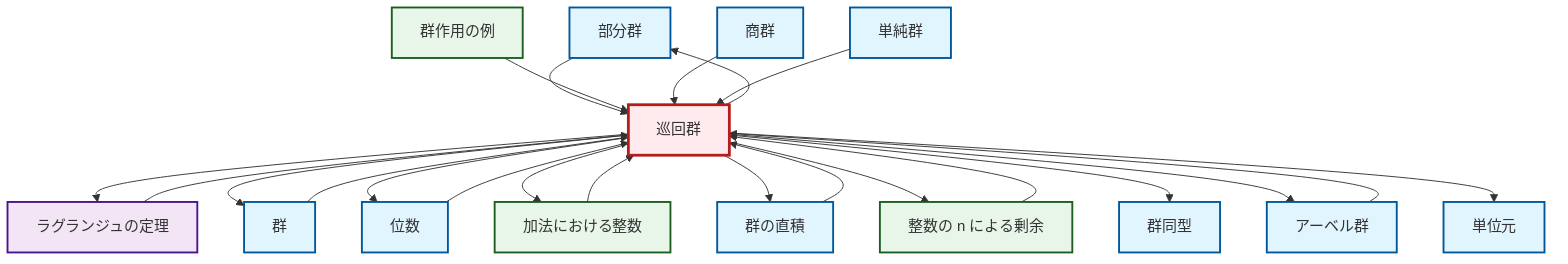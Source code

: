 graph TD
    classDef definition fill:#e1f5fe,stroke:#01579b,stroke-width:2px
    classDef theorem fill:#f3e5f5,stroke:#4a148c,stroke-width:2px
    classDef axiom fill:#fff3e0,stroke:#e65100,stroke-width:2px
    classDef example fill:#e8f5e9,stroke:#1b5e20,stroke-width:2px
    classDef current fill:#ffebee,stroke:#b71c1c,stroke-width:3px
    def-identity-element["単位元"]:::definition
    def-subgroup["部分群"]:::definition
    def-abelian-group["アーベル群"]:::definition
    def-order["位数"]:::definition
    ex-quotient-integers-mod-n["整数の n による剰余"]:::example
    def-isomorphism["群同型"]:::definition
    def-direct-product["群の直積"]:::definition
    def-simple-group["単純群"]:::definition
    def-cyclic-group["巡回群"]:::definition
    ex-group-action-examples["群作用の例"]:::example
    ex-integers-addition["加法における整数"]:::example
    def-group["群"]:::definition
    def-quotient-group["商群"]:::definition
    thm-lagrange["ラグランジュの定理"]:::theorem
    ex-integers-addition --> def-cyclic-group
    def-cyclic-group --> thm-lagrange
    def-subgroup --> def-cyclic-group
    ex-group-action-examples --> def-cyclic-group
    ex-quotient-integers-mod-n --> def-cyclic-group
    def-quotient-group --> def-cyclic-group
    def-cyclic-group --> def-group
    def-simple-group --> def-cyclic-group
    def-cyclic-group --> def-order
    def-order --> def-cyclic-group
    def-cyclic-group --> ex-integers-addition
    thm-lagrange --> def-cyclic-group
    def-group --> def-cyclic-group
    def-direct-product --> def-cyclic-group
    def-cyclic-group --> def-direct-product
    def-cyclic-group --> ex-quotient-integers-mod-n
    def-cyclic-group --> def-isomorphism
    def-cyclic-group --> def-abelian-group
    def-cyclic-group --> def-subgroup
    def-abelian-group --> def-cyclic-group
    def-cyclic-group --> def-identity-element
    class def-cyclic-group current